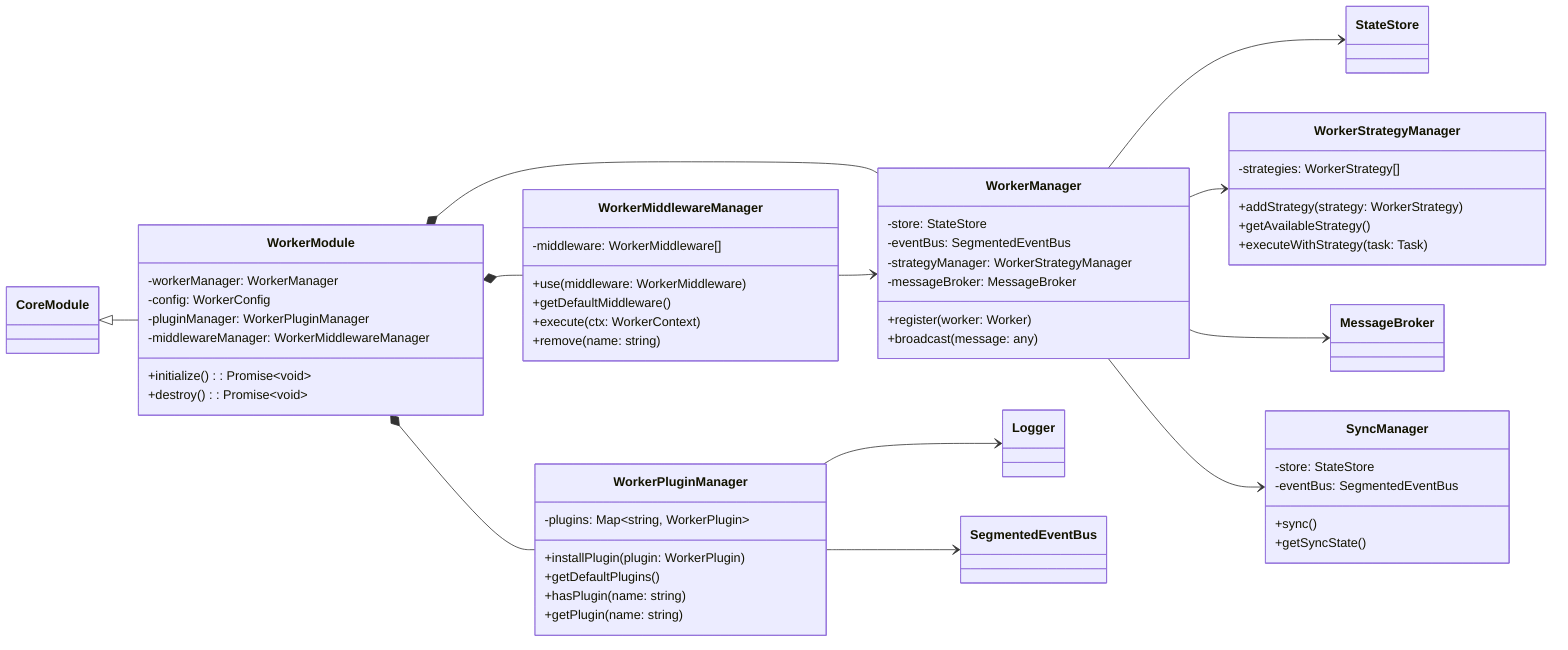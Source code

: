 classDiagram
    direction LR
    class WorkerModule {
        -workerManager: WorkerManager
        -config: WorkerConfig
        -pluginManager: WorkerPluginManager
        -middlewareManager: WorkerMiddlewareManager
        +initialize(): Promise~void~
        +destroy(): Promise~void~
    }

    class WorkerManager {
        -store: StateStore
        -eventBus: SegmentedEventBus
        -strategyManager: WorkerStrategyManager
        -messageBroker: MessageBroker
        +register(worker: Worker)
        +broadcast(message: any)
    }

    class WorkerPluginManager {
        -plugins: Map~string, WorkerPlugin~
        +installPlugin(plugin: WorkerPlugin)
        +getDefaultPlugins()
        +hasPlugin(name: string)
        +getPlugin(name: string)
    }

    class WorkerMiddlewareManager {
        -middleware: WorkerMiddleware[]
        +use(middleware: WorkerMiddleware)
        +getDefaultMiddleware()
        +execute(ctx: WorkerContext)
        +remove(name: string)
    }

    class WorkerStrategyManager {
        -strategies: WorkerStrategy[]
        +addStrategy(strategy: WorkerStrategy)
        +getAvailableStrategy()
        +executeWithStrategy(task: Task)
    }

    class SyncManager {
        -store: StateStore
        -eventBus: SegmentedEventBus
        +sync()
        +getSyncState()
    }

    CoreModule <|-- WorkerModule
    WorkerModule *-- WorkerManager
    WorkerModule *-- WorkerPluginManager
    WorkerModule *-- WorkerMiddlewareManager
    WorkerManager --> StateStore
    WorkerManager --> WorkerStrategyManager
    WorkerManager --> MessageBroker
    WorkerManager --> SyncManager
    WorkerPluginManager --> Logger
    WorkerPluginManager --> SegmentedEventBus
    WorkerMiddlewareManager --> WorkerManager